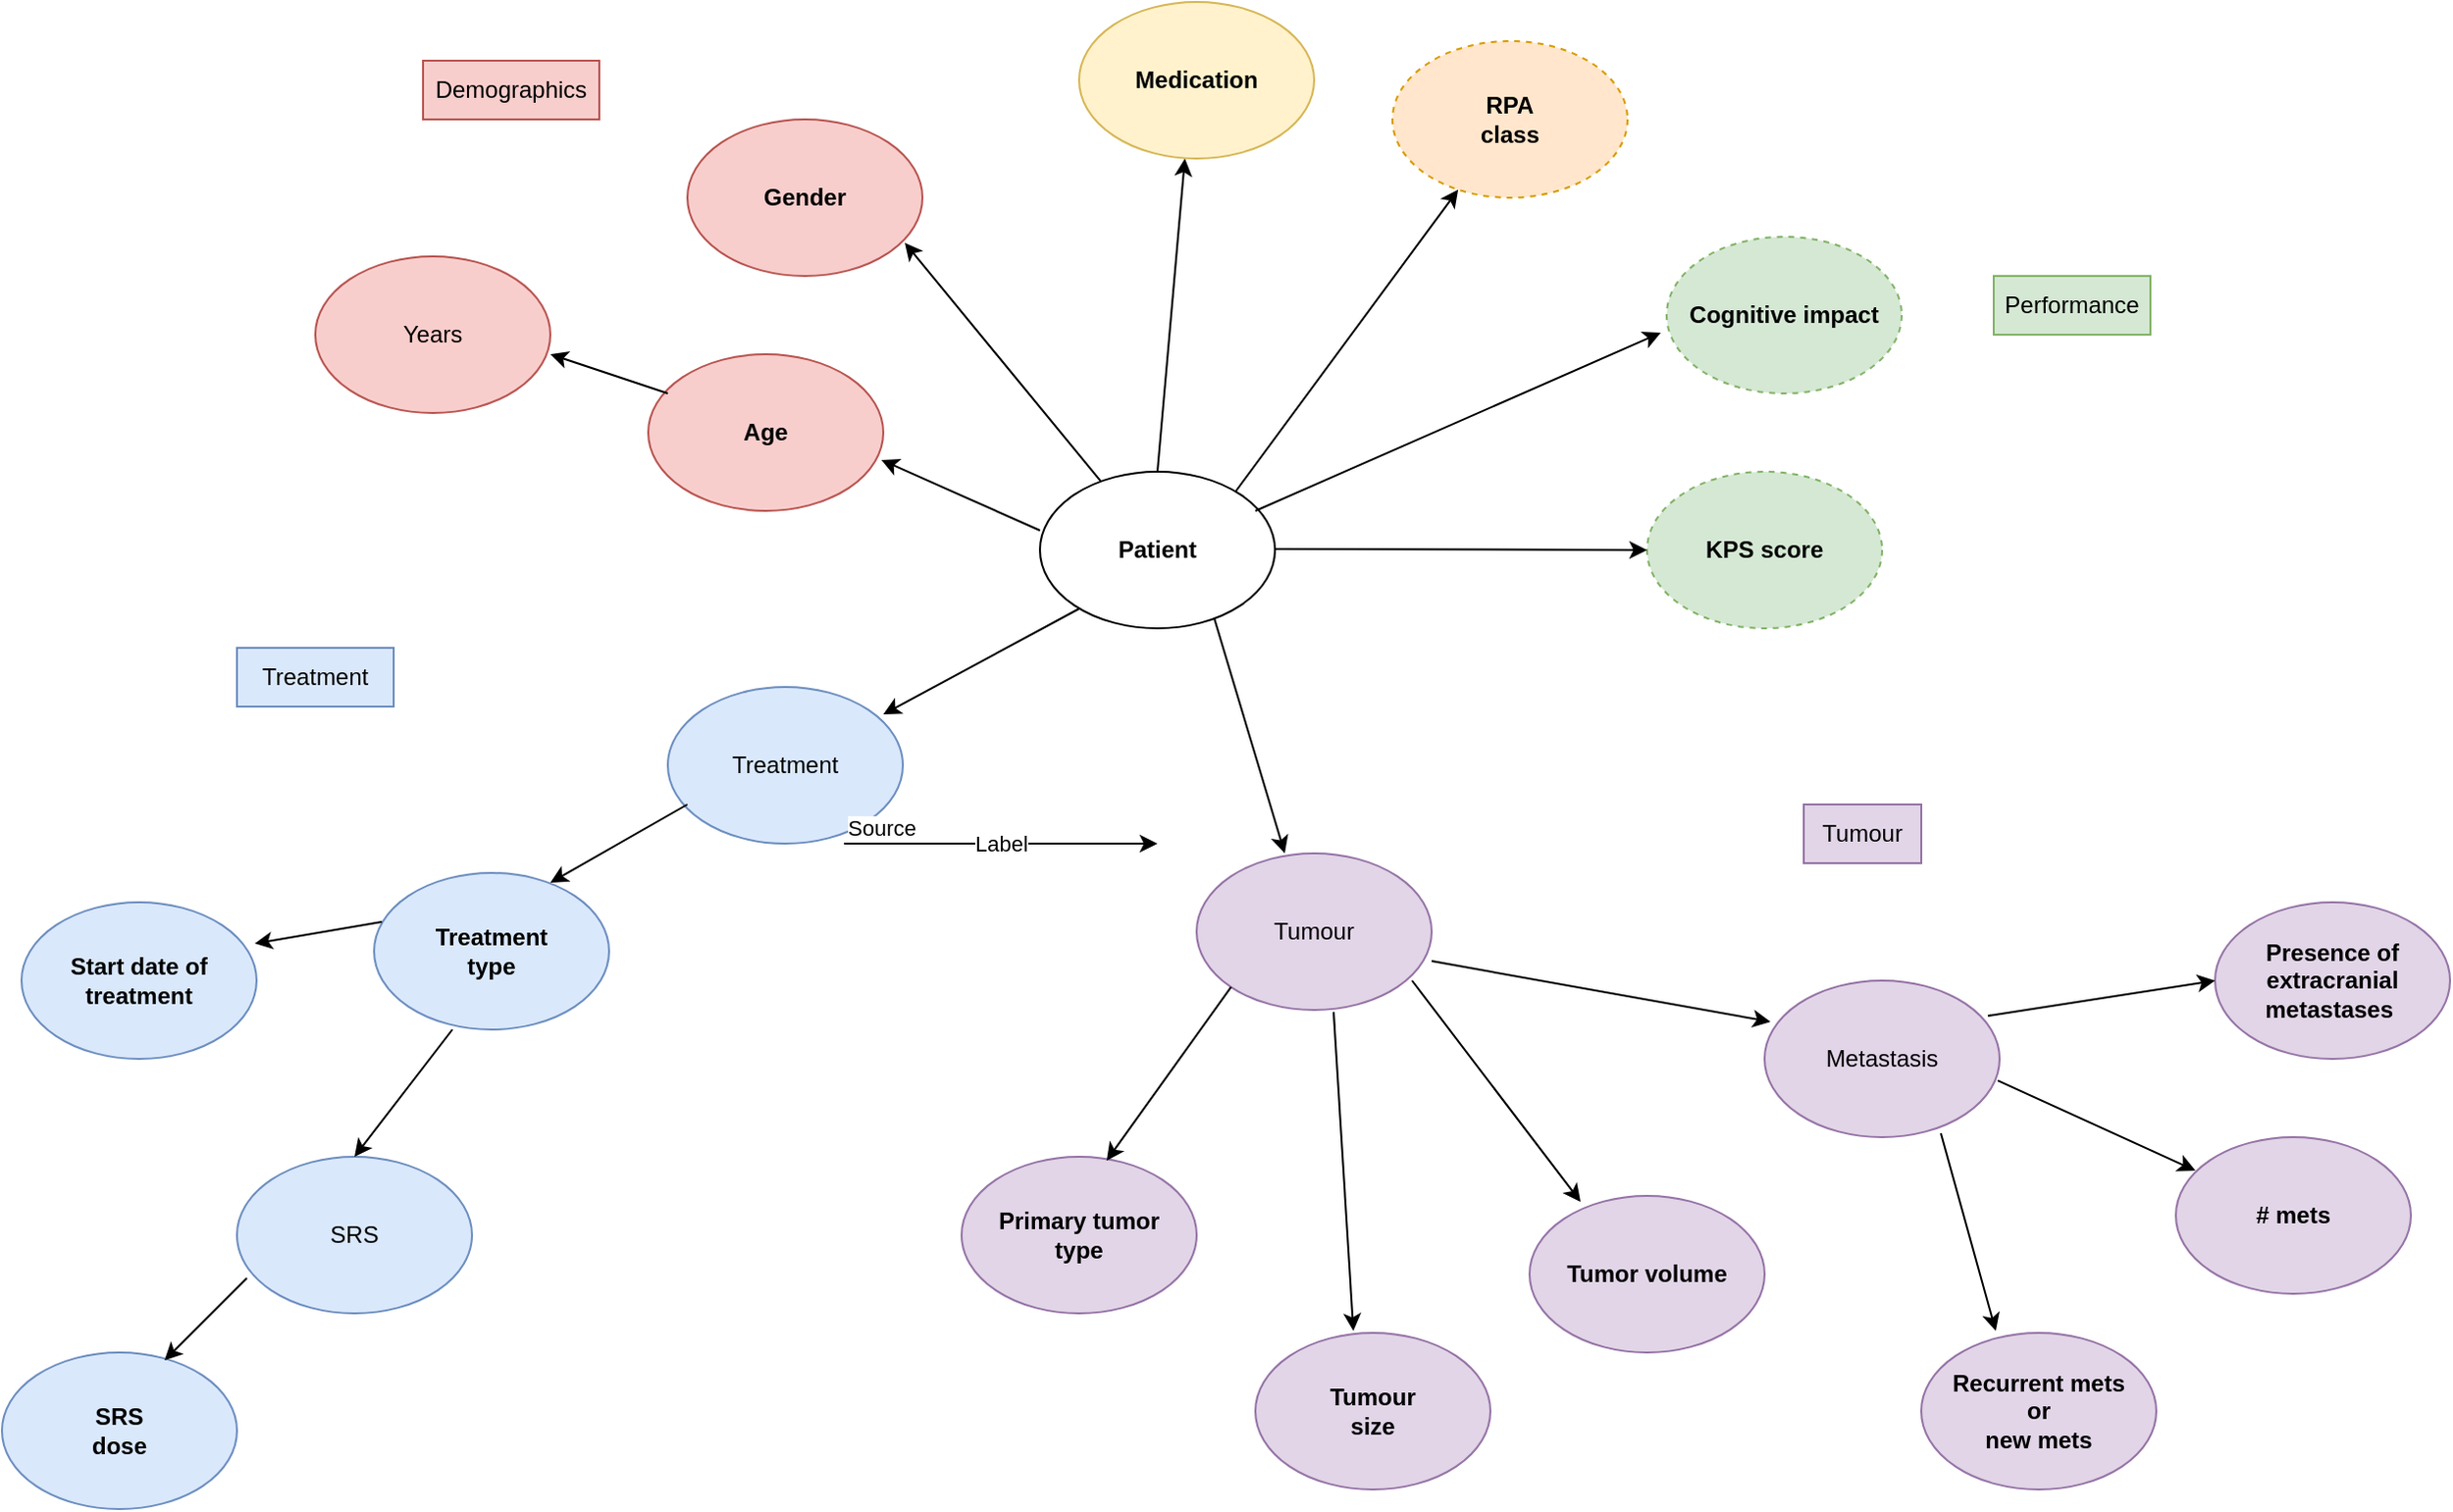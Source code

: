 <mxfile version="20.5.1" type="device"><diagram id="Wlo-VBE14TZNy5rXKlz_" name="Page-1"><mxGraphModel dx="2408" dy="2073" grid="1" gridSize="10" guides="1" tooltips="1" connect="1" arrows="1" fold="1" page="1" pageScale="1" pageWidth="827" pageHeight="1169" math="0" shadow="0"><root><mxCell id="0"/><mxCell id="1" parent="0"/><mxCell id="jgJvj9lvYQs6M1EI8KbQ-2" value="Gender" style="ellipse;whiteSpace=wrap;html=1;fillColor=#f8cecc;strokeColor=#b85450;fontStyle=1" parent="1" vertex="1"><mxGeometry x="160" y="-60" width="120" height="80" as="geometry"/></mxCell><mxCell id="jgJvj9lvYQs6M1EI8KbQ-4" value="Age" style="ellipse;whiteSpace=wrap;html=1;fillColor=#f8cecc;strokeColor=#b85450;fontStyle=1" parent="1" vertex="1"><mxGeometry x="140" y="60" width="120" height="80" as="geometry"/></mxCell><mxCell id="jgJvj9lvYQs6M1EI8KbQ-6" value="Years" style="ellipse;whiteSpace=wrap;html=1;fillColor=#f8cecc;strokeColor=#b85450;" parent="1" vertex="1"><mxGeometry x="-30" y="10" width="120" height="80" as="geometry"/></mxCell><mxCell id="jgJvj9lvYQs6M1EI8KbQ-8" value="KPS score" style="ellipse;whiteSpace=wrap;html=1;fillColor=#d5e8d4;strokeColor=#82b366;dashed=1;fontStyle=1" parent="1" vertex="1"><mxGeometry x="650" y="120" width="120" height="80" as="geometry"/></mxCell><mxCell id="jgJvj9lvYQs6M1EI8KbQ-10" value="Metastasis" style="ellipse;whiteSpace=wrap;html=1;fillColor=#e1d5e7;strokeColor=#9673a6;" parent="1" vertex="1"><mxGeometry x="710" y="380" width="120" height="80" as="geometry"/></mxCell><mxCell id="jgJvj9lvYQs6M1EI8KbQ-11" value="Treatment" style="ellipse;whiteSpace=wrap;html=1;fillColor=#dae8fc;strokeColor=#6c8ebf;" parent="1" vertex="1"><mxGeometry x="150" y="230" width="120" height="80" as="geometry"/></mxCell><mxCell id="jgJvj9lvYQs6M1EI8KbQ-12" value="Start date of&lt;br&gt;treatment" style="ellipse;whiteSpace=wrap;html=1;fillColor=#dae8fc;strokeColor=#6c8ebf;fontStyle=1" parent="1" vertex="1"><mxGeometry x="-180" y="340" width="120" height="80" as="geometry"/></mxCell><mxCell id="jgJvj9lvYQs6M1EI8KbQ-13" value="SRS&lt;br&gt;dose" style="ellipse;whiteSpace=wrap;html=1;fillColor=#dae8fc;strokeColor=#6c8ebf;fontStyle=1" parent="1" vertex="1"><mxGeometry x="-190" y="570" width="120" height="80" as="geometry"/></mxCell><mxCell id="jgJvj9lvYQs6M1EI8KbQ-14" value="Tumour&lt;br&gt;size" style="ellipse;whiteSpace=wrap;html=1;fillColor=#e1d5e7;strokeColor=#9673a6;fontStyle=1" parent="1" vertex="1"><mxGeometry x="450" y="560" width="120" height="80" as="geometry"/></mxCell><mxCell id="jgJvj9lvYQs6M1EI8KbQ-15" value="Primary tumor &lt;br&gt;type" style="ellipse;whiteSpace=wrap;html=1;fillColor=#e1d5e7;strokeColor=#9673a6;fontStyle=1" parent="1" vertex="1"><mxGeometry x="300" y="470" width="120" height="80" as="geometry"/></mxCell><mxCell id="jgJvj9lvYQs6M1EI8KbQ-16" value="Recurrent mets&lt;br&gt;or&lt;br&gt;new mets" style="ellipse;whiteSpace=wrap;html=1;fillColor=#e1d5e7;strokeColor=#9673a6;fontStyle=1" parent="1" vertex="1"><mxGeometry x="790" y="560" width="120" height="80" as="geometry"/></mxCell><mxCell id="jgJvj9lvYQs6M1EI8KbQ-17" value="Medication" style="ellipse;whiteSpace=wrap;html=1;fillColor=#fff2cc;strokeColor=#d6b656;fontStyle=1" parent="1" vertex="1"><mxGeometry x="360" y="-120" width="120" height="80" as="geometry"/></mxCell><mxCell id="jgJvj9lvYQs6M1EI8KbQ-18" value="&lt;p class=&quot;MsoNormal&quot;&gt;&lt;span lang=&quot;EN-US&quot;&gt;Presence of extracranial metastases&amp;nbsp;&lt;/span&gt;&lt;/p&gt;" style="ellipse;whiteSpace=wrap;html=1;fillColor=#e1d5e7;strokeColor=#9673a6;fontStyle=1" parent="1" vertex="1"><mxGeometry x="940" y="340" width="120" height="80" as="geometry"/></mxCell><mxCell id="jgJvj9lvYQs6M1EI8KbQ-19" value="RPA&lt;br&gt;class" style="ellipse;whiteSpace=wrap;html=1;fillColor=#ffe6cc;strokeColor=#d79b00;dashed=1;fontStyle=1" parent="1" vertex="1"><mxGeometry x="520" y="-100" width="120" height="80" as="geometry"/></mxCell><mxCell id="jgJvj9lvYQs6M1EI8KbQ-20" value="&lt;p class=&quot;MsoNormal&quot;&gt;Tumor volume&lt;/p&gt;" style="ellipse;whiteSpace=wrap;html=1;fillColor=#e1d5e7;strokeColor=#9673a6;fontStyle=1" parent="1" vertex="1"><mxGeometry x="590" y="490" width="120" height="80" as="geometry"/></mxCell><mxCell id="jgJvj9lvYQs6M1EI8KbQ-21" value="&lt;p class=&quot;MsoNormal&quot;&gt;Cognitive impact&lt;/p&gt;" style="ellipse;whiteSpace=wrap;html=1;fillColor=#d5e8d4;strokeColor=#82b366;dashed=1;fontStyle=1" parent="1" vertex="1"><mxGeometry x="660" width="120" height="80" as="geometry"/></mxCell><mxCell id="jgJvj9lvYQs6M1EI8KbQ-32" value="Performance" style="text;html=1;strokeColor=#82b366;fillColor=#d5e8d4;align=center;verticalAlign=middle;whiteSpace=wrap;rounded=0;" parent="1" vertex="1"><mxGeometry x="827" y="20" width="80" height="30" as="geometry"/></mxCell><mxCell id="jgJvj9lvYQs6M1EI8KbQ-33" value="Demographics" style="text;html=1;strokeColor=#b85450;fillColor=#f8cecc;align=center;verticalAlign=middle;whiteSpace=wrap;rounded=0;" parent="1" vertex="1"><mxGeometry x="25" y="-90" width="90" height="30" as="geometry"/></mxCell><mxCell id="jgJvj9lvYQs6M1EI8KbQ-39" value="Tumour" style="text;html=1;strokeColor=#9673a6;fillColor=#e1d5e7;align=center;verticalAlign=middle;whiteSpace=wrap;rounded=0;" parent="1" vertex="1"><mxGeometry x="730" y="290" width="60" height="30" as="geometry"/></mxCell><mxCell id="jgJvj9lvYQs6M1EI8KbQ-41" value="Treatment" style="text;html=1;strokeColor=#6c8ebf;fillColor=#dae8fc;align=center;verticalAlign=middle;whiteSpace=wrap;rounded=0;" parent="1" vertex="1"><mxGeometry x="-70" y="210" width="80" height="30" as="geometry"/></mxCell><mxCell id="jgJvj9lvYQs6M1EI8KbQ-42" value="Tumour" style="ellipse;whiteSpace=wrap;html=1;fillColor=#e1d5e7;strokeColor=#9673a6;" parent="1" vertex="1"><mxGeometry x="420" y="315" width="120" height="80" as="geometry"/></mxCell><mxCell id="jgJvj9lvYQs6M1EI8KbQ-54" value="# mets" style="ellipse;whiteSpace=wrap;html=1;fillColor=#e1d5e7;strokeColor=#9673a6;fontStyle=1" parent="1" vertex="1"><mxGeometry x="920" y="460" width="120" height="80" as="geometry"/></mxCell><mxCell id="jgJvj9lvYQs6M1EI8KbQ-59" value="Treatment&lt;br&gt;type" style="ellipse;whiteSpace=wrap;html=1;fillColor=#dae8fc;strokeColor=#6c8ebf;fontStyle=1" parent="1" vertex="1"><mxGeometry y="325" width="120" height="80" as="geometry"/></mxCell><mxCell id="jgJvj9lvYQs6M1EI8KbQ-66" value="SRS" style="ellipse;whiteSpace=wrap;html=1;fillColor=#dae8fc;strokeColor=#6c8ebf;" parent="1" vertex="1"><mxGeometry x="-70" y="470" width="120" height="80" as="geometry"/></mxCell><mxCell id="jgJvj9lvYQs6M1EI8KbQ-75" value="" style="endArrow=classic;html=1;rounded=0;entryX=0.925;entryY=0.788;entryDx=0;entryDy=0;entryPerimeter=0;" parent="1" source="jgJvj9lvYQs6M1EI8KbQ-1" target="jgJvj9lvYQs6M1EI8KbQ-2" edge="1"><mxGeometry width="50" height="50" relative="1" as="geometry"><mxPoint x="225" y="80" as="sourcePoint"/><mxPoint x="275" y="30" as="targetPoint"/></mxGeometry></mxCell><mxCell id="jgJvj9lvYQs6M1EI8KbQ-1" value="Patient" style="ellipse;whiteSpace=wrap;html=1;fontStyle=1" parent="1" vertex="1"><mxGeometry x="340" y="120" width="120" height="80" as="geometry"/></mxCell><mxCell id="jgJvj9lvYQs6M1EI8KbQ-79" value="" style="endArrow=classic;html=1;rounded=0;entryX=0.992;entryY=0.675;entryDx=0;entryDy=0;entryPerimeter=0;" parent="1" target="jgJvj9lvYQs6M1EI8KbQ-4" edge="1"><mxGeometry width="50" height="50" relative="1" as="geometry"><mxPoint x="340" y="150" as="sourcePoint"/><mxPoint x="270" y="130" as="targetPoint"/></mxGeometry></mxCell><mxCell id="jgJvj9lvYQs6M1EI8KbQ-80" value="" style="endArrow=classic;html=1;rounded=0;exitX=0.5;exitY=0;exitDx=0;exitDy=0;" parent="1" source="jgJvj9lvYQs6M1EI8KbQ-1" edge="1"><mxGeometry width="50" height="50" relative="1" as="geometry"><mxPoint x="394" y="100" as="sourcePoint"/><mxPoint x="414" y="-40" as="targetPoint"/></mxGeometry></mxCell><mxCell id="jgJvj9lvYQs6M1EI8KbQ-84" value="" style="endArrow=classic;html=1;rounded=0;" parent="1" edge="1"><mxGeometry width="50" height="50" relative="1" as="geometry"><mxPoint x="150" y="80" as="sourcePoint"/><mxPoint x="90" y="60" as="targetPoint"/></mxGeometry></mxCell><mxCell id="jgJvj9lvYQs6M1EI8KbQ-85" value="" style="endArrow=classic;html=1;rounded=0;" parent="1" target="jgJvj9lvYQs6M1EI8KbQ-19" edge="1"><mxGeometry width="50" height="50" relative="1" as="geometry"><mxPoint x="440" y="130" as="sourcePoint"/><mxPoint x="490" y="80" as="targetPoint"/></mxGeometry></mxCell><mxCell id="jgJvj9lvYQs6M1EI8KbQ-86" value="" style="endArrow=classic;html=1;rounded=0;entryX=-0.025;entryY=0.613;entryDx=0;entryDy=0;entryPerimeter=0;" parent="1" target="jgJvj9lvYQs6M1EI8KbQ-21" edge="1"><mxGeometry width="50" height="50" relative="1" as="geometry"><mxPoint x="450" y="140" as="sourcePoint"/><mxPoint x="550" y="100" as="targetPoint"/></mxGeometry></mxCell><mxCell id="jgJvj9lvYQs6M1EI8KbQ-87" value="" style="endArrow=classic;html=1;rounded=0;entryX=0;entryY=0.5;entryDx=0;entryDy=0;" parent="1" target="jgJvj9lvYQs6M1EI8KbQ-8" edge="1"><mxGeometry width="50" height="50" relative="1" as="geometry"><mxPoint x="460" y="159.5" as="sourcePoint"/><mxPoint x="540" y="159.5" as="targetPoint"/></mxGeometry></mxCell><mxCell id="jgJvj9lvYQs6M1EI8KbQ-88" value="" style="endArrow=classic;html=1;rounded=0;entryX=0.917;entryY=0.175;entryDx=0;entryDy=0;entryPerimeter=0;" parent="1" target="jgJvj9lvYQs6M1EI8KbQ-11" edge="1"><mxGeometry width="50" height="50" relative="1" as="geometry"><mxPoint x="360" y="190" as="sourcePoint"/><mxPoint x="300" y="240" as="targetPoint"/></mxGeometry></mxCell><mxCell id="jgJvj9lvYQs6M1EI8KbQ-89" value="" style="endArrow=classic;html=1;rounded=0;exitX=0.083;exitY=0.75;exitDx=0;exitDy=0;exitPerimeter=0;" parent="1" source="jgJvj9lvYQs6M1EI8KbQ-11" edge="1"><mxGeometry width="50" height="50" relative="1" as="geometry"><mxPoint x="155" y="290" as="sourcePoint"/><mxPoint x="90" y="330" as="targetPoint"/></mxGeometry></mxCell><mxCell id="jgJvj9lvYQs6M1EI8KbQ-90" value="" style="endArrow=classic;html=1;rounded=0;entryX=0.5;entryY=0;entryDx=0;entryDy=0;" parent="1" target="jgJvj9lvYQs6M1EI8KbQ-66" edge="1"><mxGeometry width="50" height="50" relative="1" as="geometry"><mxPoint x="40" y="405" as="sourcePoint"/><mxPoint x="-20" y="460" as="targetPoint"/></mxGeometry></mxCell><mxCell id="jgJvj9lvYQs6M1EI8KbQ-92" value="" style="endArrow=classic;html=1;rounded=0;exitX=0.042;exitY=0.775;exitDx=0;exitDy=0;exitPerimeter=0;entryX=0.692;entryY=0.05;entryDx=0;entryDy=0;entryPerimeter=0;" parent="1" source="jgJvj9lvYQs6M1EI8KbQ-66" target="jgJvj9lvYQs6M1EI8KbQ-13" edge="1"><mxGeometry width="50" height="50" relative="1" as="geometry"><mxPoint x="-60" y="530" as="sourcePoint"/><mxPoint x="-115" y="580" as="targetPoint"/></mxGeometry></mxCell><mxCell id="jgJvj9lvYQs6M1EI8KbQ-93" value="" style="endArrow=classic;html=1;rounded=0;exitX=0.033;exitY=0.313;exitDx=0;exitDy=0;exitPerimeter=0;entryX=0.992;entryY=0.263;entryDx=0;entryDy=0;entryPerimeter=0;" parent="1" source="jgJvj9lvYQs6M1EI8KbQ-59" target="jgJvj9lvYQs6M1EI8KbQ-12" edge="1"><mxGeometry width="50" height="50" relative="1" as="geometry"><mxPoint x="-5" y="330" as="sourcePoint"/><mxPoint x="-70" y="355" as="targetPoint"/></mxGeometry></mxCell><mxCell id="jgJvj9lvYQs6M1EI8KbQ-94" value="" style="endArrow=classic;html=1;rounded=0;entryX=0.375;entryY=0;entryDx=0;entryDy=0;entryPerimeter=0;exitX=0.742;exitY=0.938;exitDx=0;exitDy=0;exitPerimeter=0;" parent="1" source="jgJvj9lvYQs6M1EI8KbQ-1" target="jgJvj9lvYQs6M1EI8KbQ-42" edge="1"><mxGeometry width="50" height="50" relative="1" as="geometry"><mxPoint x="440" y="200" as="sourcePoint"/><mxPoint x="450" y="280" as="targetPoint"/></mxGeometry></mxCell><mxCell id="jgJvj9lvYQs6M1EI8KbQ-95" value="" style="endArrow=classic;html=1;rounded=0;entryX=0.617;entryY=0.025;entryDx=0;entryDy=0;entryPerimeter=0;exitX=0;exitY=1;exitDx=0;exitDy=0;" parent="1" source="jgJvj9lvYQs6M1EI8KbQ-42" target="jgJvj9lvYQs6M1EI8KbQ-15" edge="1"><mxGeometry width="50" height="50" relative="1" as="geometry"><mxPoint x="434" y="380" as="sourcePoint"/><mxPoint x="394" y="440" as="targetPoint"/></mxGeometry></mxCell><mxCell id="jgJvj9lvYQs6M1EI8KbQ-96" value="" style="endArrow=classic;html=1;rounded=0;entryX=0.417;entryY=-0.012;entryDx=0;entryDy=0;entryPerimeter=0;exitX=0.583;exitY=1.013;exitDx=0;exitDy=0;exitPerimeter=0;" parent="1" source="jgJvj9lvYQs6M1EI8KbQ-42" target="jgJvj9lvYQs6M1EI8KbQ-14" edge="1"><mxGeometry width="50" height="50" relative="1" as="geometry"><mxPoint x="490" y="400" as="sourcePoint"/><mxPoint x="500" y="510" as="targetPoint"/></mxGeometry></mxCell><mxCell id="jgJvj9lvYQs6M1EI8KbQ-97" value="" style="endArrow=classic;html=1;rounded=0;entryX=0.217;entryY=0.038;entryDx=0;entryDy=0;entryPerimeter=0;" parent="1" target="jgJvj9lvYQs6M1EI8KbQ-20" edge="1"><mxGeometry width="50" height="50" relative="1" as="geometry"><mxPoint x="530" y="380" as="sourcePoint"/><mxPoint x="590" y="455" as="targetPoint"/></mxGeometry></mxCell><mxCell id="jgJvj9lvYQs6M1EI8KbQ-98" value="" style="endArrow=classic;html=1;rounded=0;entryX=0.025;entryY=0.263;entryDx=0;entryDy=0;entryPerimeter=0;exitX=1;exitY=0.688;exitDx=0;exitDy=0;exitPerimeter=0;" parent="1" source="jgJvj9lvYQs6M1EI8KbQ-42" target="jgJvj9lvYQs6M1EI8KbQ-10" edge="1"><mxGeometry width="50" height="50" relative="1" as="geometry"><mxPoint x="590" y="360" as="sourcePoint"/><mxPoint x="640" y="390" as="targetPoint"/></mxGeometry></mxCell><mxCell id="jgJvj9lvYQs6M1EI8KbQ-99" value="" style="endArrow=classic;html=1;rounded=0;exitX=0.75;exitY=0.975;exitDx=0;exitDy=0;exitPerimeter=0;entryX=0.317;entryY=-0.012;entryDx=0;entryDy=0;entryPerimeter=0;" parent="1" source="jgJvj9lvYQs6M1EI8KbQ-10" target="jgJvj9lvYQs6M1EI8KbQ-16" edge="1"><mxGeometry width="50" height="50" relative="1" as="geometry"><mxPoint x="802" y="480" as="sourcePoint"/><mxPoint x="827" y="540" as="targetPoint"/></mxGeometry></mxCell><mxCell id="jgJvj9lvYQs6M1EI8KbQ-100" value="" style="endArrow=classic;html=1;rounded=0;entryX=0.083;entryY=0.213;entryDx=0;entryDy=0;entryPerimeter=0;exitX=0.992;exitY=0.638;exitDx=0;exitDy=0;exitPerimeter=0;" parent="1" source="jgJvj9lvYQs6M1EI8KbQ-10" target="jgJvj9lvYQs6M1EI8KbQ-54" edge="1"><mxGeometry width="50" height="50" relative="1" as="geometry"><mxPoint x="850" y="430" as="sourcePoint"/><mxPoint x="890" y="480" as="targetPoint"/></mxGeometry></mxCell><mxCell id="jgJvj9lvYQs6M1EI8KbQ-101" value="" style="endArrow=classic;html=1;rounded=0;entryX=0;entryY=0.5;entryDx=0;entryDy=0;exitX=0.95;exitY=0.225;exitDx=0;exitDy=0;exitPerimeter=0;" parent="1" source="jgJvj9lvYQs6M1EI8KbQ-10" target="jgJvj9lvYQs6M1EI8KbQ-18" edge="1"><mxGeometry width="50" height="50" relative="1" as="geometry"><mxPoint x="860" y="390" as="sourcePoint"/><mxPoint x="910" y="340" as="targetPoint"/></mxGeometry></mxCell><mxCell id="2v0STwjY9ndvArg3Lv3J-1" value="" style="endArrow=classic;html=1;rounded=0;" edge="1" parent="1"><mxGeometry relative="1" as="geometry"><mxPoint x="240" y="310" as="sourcePoint"/><mxPoint x="400" y="310" as="targetPoint"/></mxGeometry></mxCell><mxCell id="2v0STwjY9ndvArg3Lv3J-2" value="Label" style="edgeLabel;resizable=0;html=1;align=center;verticalAlign=middle;" connectable="0" vertex="1" parent="2v0STwjY9ndvArg3Lv3J-1"><mxGeometry relative="1" as="geometry"/></mxCell><mxCell id="2v0STwjY9ndvArg3Lv3J-3" value="Source" style="edgeLabel;resizable=0;html=1;align=left;verticalAlign=bottom;" connectable="0" vertex="1" parent="2v0STwjY9ndvArg3Lv3J-1"><mxGeometry x="-1" relative="1" as="geometry"/></mxCell></root></mxGraphModel></diagram></mxfile>